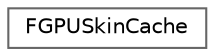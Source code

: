 digraph "Graphical Class Hierarchy"
{
 // INTERACTIVE_SVG=YES
 // LATEX_PDF_SIZE
  bgcolor="transparent";
  edge [fontname=Helvetica,fontsize=10,labelfontname=Helvetica,labelfontsize=10];
  node [fontname=Helvetica,fontsize=10,shape=box,height=0.2,width=0.4];
  rankdir="LR";
  Node0 [id="Node000000",label="FGPUSkinCache",height=0.2,width=0.4,color="grey40", fillcolor="white", style="filled",URL="$d9/d77/classFGPUSkinCache.html",tooltip=" "];
}
